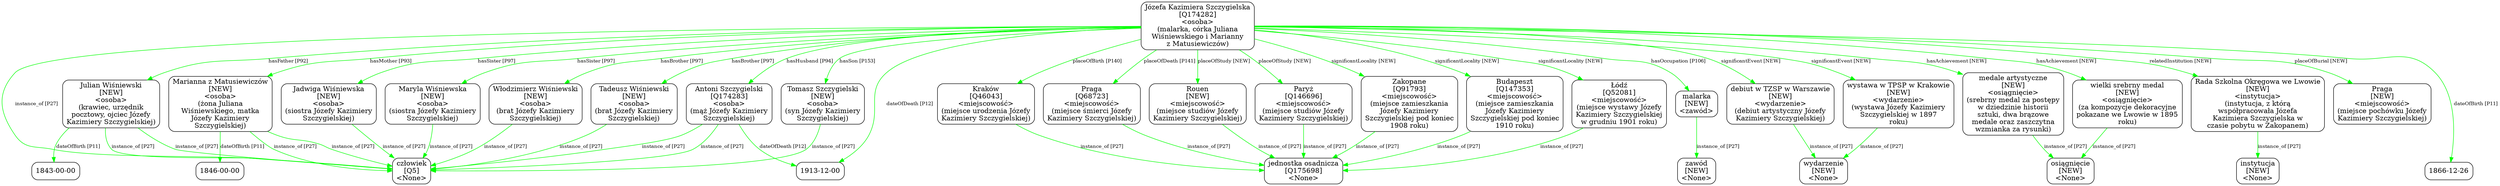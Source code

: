digraph {
	node [shape=box,
		style=rounded
	];
	edge [fontsize=10];
	"Józefa Kazimiera Szczygielska
[Q174282]
<osoba>
(malarka, córka Juliana
Wiśniewskiego i Marianny
z Matusiewiczów)"	[color=black,
		label="Józefa Kazimiera Szczygielska
[Q174282]
<osoba>
(malarka, córka Juliana
Wiśniewskiego i Marianny
z Matusiewiczów)"];
	"Julian Wiśniewski
[NEW]
<osoba>
(krawiec, urzędnik
pocztowy, ojciec Józefy
Kazimiery Szczygielskiej)"	[color=black,
		label="Julian Wiśniewski
[NEW]
<osoba>
(krawiec, urzędnik
pocztowy, ojciec Józefy
Kazimiery Szczygielskiej)"];
	"Józefa Kazimiera Szczygielska
[Q174282]
<osoba>
(malarka, córka Juliana
Wiśniewskiego i Marianny
z Matusiewiczów)" -> "Julian Wiśniewski
[NEW]
<osoba>
(krawiec, urzędnik
pocztowy, ojciec Józefy
Kazimiery Szczygielskiej)"	[color=green,
		label="hasFather [P92]"];
	"Marianna z Matusiewiczów
[NEW]
<osoba>
(żona Juliana
Wiśniewskiego, matka
Józefy Kazimiery
Szczygielskiej)"	[color=black,
		label="Marianna z Matusiewiczów
[NEW]
<osoba>
(żona Juliana
Wiśniewskiego, matka
Józefy Kazimiery
Szczygielskiej)"];
	"Józefa Kazimiera Szczygielska
[Q174282]
<osoba>
(malarka, córka Juliana
Wiśniewskiego i Marianny
z Matusiewiczów)" -> "Marianna z Matusiewiczów
[NEW]
<osoba>
(żona Juliana
Wiśniewskiego, matka
Józefy Kazimiery
Szczygielskiej)"	[color=green,
		label="hasMother [P93]"];
	"Jadwiga Wiśniewska
[NEW]
<osoba>
(siostra Józefy Kazimiery
Szczygielskiej)"	[color=black,
		label="Jadwiga Wiśniewska
[NEW]
<osoba>
(siostra Józefy Kazimiery
Szczygielskiej)"];
	"Józefa Kazimiera Szczygielska
[Q174282]
<osoba>
(malarka, córka Juliana
Wiśniewskiego i Marianny
z Matusiewiczów)" -> "Jadwiga Wiśniewska
[NEW]
<osoba>
(siostra Józefy Kazimiery
Szczygielskiej)"	[color=green,
		label="hasSister [P97]"];
	"Maryla Wiśniewska
[NEW]
<osoba>
(siostra Józefy Kazimiery
Szczygielskiej)"	[color=black,
		label="Maryla Wiśniewska
[NEW]
<osoba>
(siostra Józefy Kazimiery
Szczygielskiej)"];
	"Józefa Kazimiera Szczygielska
[Q174282]
<osoba>
(malarka, córka Juliana
Wiśniewskiego i Marianny
z Matusiewiczów)" -> "Maryla Wiśniewska
[NEW]
<osoba>
(siostra Józefy Kazimiery
Szczygielskiej)"	[color=green,
		label="hasSister [P97]"];
	"Włodzimierz Wiśniewski
[NEW]
<osoba>
(brat Józefy Kazimiery
Szczygielskiej)"	[color=black,
		label="Włodzimierz Wiśniewski
[NEW]
<osoba>
(brat Józefy Kazimiery
Szczygielskiej)"];
	"Józefa Kazimiera Szczygielska
[Q174282]
<osoba>
(malarka, córka Juliana
Wiśniewskiego i Marianny
z Matusiewiczów)" -> "Włodzimierz Wiśniewski
[NEW]
<osoba>
(brat Józefy Kazimiery
Szczygielskiej)"	[color=green,
		label="hasBrother [P97]"];
	"Tadeusz Wiśniewski
[NEW]
<osoba>
(brat Józefy Kazimiery
Szczygielskiej)"	[color=black,
		label="Tadeusz Wiśniewski
[NEW]
<osoba>
(brat Józefy Kazimiery
Szczygielskiej)"];
	"Józefa Kazimiera Szczygielska
[Q174282]
<osoba>
(malarka, córka Juliana
Wiśniewskiego i Marianny
z Matusiewiczów)" -> "Tadeusz Wiśniewski
[NEW]
<osoba>
(brat Józefy Kazimiery
Szczygielskiej)"	[color=green,
		label="hasBrother [P97]"];
	"Kraków
[Q46043]
<miejscowość>
(miejsce urodzenia Józefy
Kazimiery Szczygielskiej)"	[color=black,
		label="Kraków
[Q46043]
<miejscowość>
(miejsce urodzenia Józefy
Kazimiery Szczygielskiej)"];
	"Józefa Kazimiera Szczygielska
[Q174282]
<osoba>
(malarka, córka Juliana
Wiśniewskiego i Marianny
z Matusiewiczów)" -> "Kraków
[Q46043]
<miejscowość>
(miejsce urodzenia Józefy
Kazimiery Szczygielskiej)"	[color=green,
		label="placeOfBirth [P140]"];
	"Praga
[Q68723]
<miejscowość>
(miejsce śmierci Józefy
Kazimiery Szczygielskiej)"	[color=black,
		label="Praga
[Q68723]
<miejscowość>
(miejsce śmierci Józefy
Kazimiery Szczygielskiej)"];
	"Józefa Kazimiera Szczygielska
[Q174282]
<osoba>
(malarka, córka Juliana
Wiśniewskiego i Marianny
z Matusiewiczów)" -> "Praga
[Q68723]
<miejscowość>
(miejsce śmierci Józefy
Kazimiery Szczygielskiej)"	[color=green,
		label="placeOfDeath [P141]"];
	"Antoni Szczygielski
[Q174283]
<osoba>
(mąż Józefy Kazimiery
Szczygielskiej)"	[color=black,
		label="Antoni Szczygielski
[Q174283]
<osoba>
(mąż Józefy Kazimiery
Szczygielskiej)"];
	"Józefa Kazimiera Szczygielska
[Q174282]
<osoba>
(malarka, córka Juliana
Wiśniewskiego i Marianny
z Matusiewiczów)" -> "Antoni Szczygielski
[Q174283]
<osoba>
(mąż Józefy Kazimiery
Szczygielskiej)"	[color=green,
		label="hasHusband [P94]"];
	"Tomasz Szczygielski
[NEW]
<osoba>
(syn Józefy Kazimiery
Szczygielskiej)"	[color=black,
		label="Tomasz Szczygielski
[NEW]
<osoba>
(syn Józefy Kazimiery
Szczygielskiej)"];
	"Józefa Kazimiera Szczygielska
[Q174282]
<osoba>
(malarka, córka Juliana
Wiśniewskiego i Marianny
z Matusiewiczów)" -> "Tomasz Szczygielski
[NEW]
<osoba>
(syn Józefy Kazimiery
Szczygielskiej)"	[color=green,
		label="hasSon [P153]"];
	"malarka
[NEW]
<zawód>"	[color=black,
		label="malarka
[NEW]
<zawód>"];
	"Józefa Kazimiera Szczygielska
[Q174282]
<osoba>
(malarka, córka Juliana
Wiśniewskiego i Marianny
z Matusiewiczów)" -> "malarka
[NEW]
<zawód>"	[color=green,
		label="hasOccupation [P106]"];
	"Rouen
[NEW]
<miejscowość>
(miejsce studiów Józefy
Kazimiery Szczygielskiej)"	[color=black,
		label="Rouen
[NEW]
<miejscowość>
(miejsce studiów Józefy
Kazimiery Szczygielskiej)"];
	"Józefa Kazimiera Szczygielska
[Q174282]
<osoba>
(malarka, córka Juliana
Wiśniewskiego i Marianny
z Matusiewiczów)" -> "Rouen
[NEW]
<miejscowość>
(miejsce studiów Józefy
Kazimiery Szczygielskiej)"	[color=green,
		label="placeOfStudy [NEW]"];
	"Paryż
[Q146696]
<miejscowość>
(miejsce studiów Józefy
Kazimiery Szczygielskiej)"	[color=black,
		label="Paryż
[Q146696]
<miejscowość>
(miejsce studiów Józefy
Kazimiery Szczygielskiej)"];
	"Józefa Kazimiera Szczygielska
[Q174282]
<osoba>
(malarka, córka Juliana
Wiśniewskiego i Marianny
z Matusiewiczów)" -> "Paryż
[Q146696]
<miejscowość>
(miejsce studiów Józefy
Kazimiery Szczygielskiej)"	[color=green,
		label="placeOfStudy [NEW]"];
	"debiut w TZSP w Warszawie
[NEW]
<wydarzenie>
(debiut artystyczny Józefy
Kazimiery Szczygielskiej)"	[color=black,
		label="debiut w TZSP w Warszawie
[NEW]
<wydarzenie>
(debiut artystyczny Józefy
Kazimiery Szczygielskiej)"];
	"Józefa Kazimiera Szczygielska
[Q174282]
<osoba>
(malarka, córka Juliana
Wiśniewskiego i Marianny
z Matusiewiczów)" -> "debiut w TZSP w Warszawie
[NEW]
<wydarzenie>
(debiut artystyczny Józefy
Kazimiery Szczygielskiej)"	[color=green,
		label="significantEvent [NEW]"];
	"medale artystyczne
[NEW]
<osiągnięcie>
(srebrny medal za postępy
w dziedzinie historii
sztuki, dwa brązowe
medale oraz zaszczytna
\
wzmianka za rysunki)"	[color=black,
		label="medale artystyczne
[NEW]
<osiągnięcie>
(srebrny medal za postępy
w dziedzinie historii
sztuki, dwa brązowe
medale oraz zaszczytna
\
wzmianka za rysunki)"];
	"Józefa Kazimiera Szczygielska
[Q174282]
<osoba>
(malarka, córka Juliana
Wiśniewskiego i Marianny
z Matusiewiczów)" -> "medale artystyczne
[NEW]
<osiągnięcie>
(srebrny medal za postępy
w dziedzinie historii
sztuki, dwa brązowe
medale oraz zaszczytna
\
wzmianka za rysunki)"	[color=green,
		label="hasAchievement [NEW]"];
	"Zakopane
[Q91793]
<miejscowość>
(miejsce zamieszkania
Józefy Kazimiery
Szczygielskiej pod koniec
1908 roku)"	[color=black,
		label="Zakopane
[Q91793]
<miejscowość>
(miejsce zamieszkania
Józefy Kazimiery
Szczygielskiej pod koniec
1908 roku)"];
	"Józefa Kazimiera Szczygielska
[Q174282]
<osoba>
(malarka, córka Juliana
Wiśniewskiego i Marianny
z Matusiewiczów)" -> "Zakopane
[Q91793]
<miejscowość>
(miejsce zamieszkania
Józefy Kazimiery
Szczygielskiej pod koniec
1908 roku)"	[color=green,
		label="significantLocality [NEW]"];
	"Budapeszt
[Q147353]
<miejscowość>
(miejsce zamieszkania
Józefy Kazimiery
Szczygielskiej pod koniec
1910 roku)"	[color=black,
		label="Budapeszt
[Q147353]
<miejscowość>
(miejsce zamieszkania
Józefy Kazimiery
Szczygielskiej pod koniec
1910 roku)"];
	"Józefa Kazimiera Szczygielska
[Q174282]
<osoba>
(malarka, córka Juliana
Wiśniewskiego i Marianny
z Matusiewiczów)" -> "Budapeszt
[Q147353]
<miejscowość>
(miejsce zamieszkania
Józefy Kazimiery
Szczygielskiej pod koniec
1910 roku)"	[color=green,
		label="significantLocality [NEW]"];
	"Łódź
[Q52081]
<miejscowość>
(miejsce wystawy Józefy
Kazimiery Szczygielskiej
w grudniu 1901 roku)"	[color=black,
		label="Łódź
[Q52081]
<miejscowość>
(miejsce wystawy Józefy
Kazimiery Szczygielskiej
w grudniu 1901 roku)"];
	"Józefa Kazimiera Szczygielska
[Q174282]
<osoba>
(malarka, córka Juliana
Wiśniewskiego i Marianny
z Matusiewiczów)" -> "Łódź
[Q52081]
<miejscowość>
(miejsce wystawy Józefy
Kazimiery Szczygielskiej
w grudniu 1901 roku)"	[color=green,
		label="significantLocality [NEW]"];
	"wystawa w TPSP w Krakowie
[NEW]
<wydarzenie>
(wystawa Józefy Kazimiery
Szczygielskiej w 1897
roku)"	[color=black,
		label="wystawa w TPSP w Krakowie
[NEW]
<wydarzenie>
(wystawa Józefy Kazimiery
Szczygielskiej w 1897
roku)"];
	"Józefa Kazimiera Szczygielska
[Q174282]
<osoba>
(malarka, córka Juliana
Wiśniewskiego i Marianny
z Matusiewiczów)" -> "wystawa w TPSP w Krakowie
[NEW]
<wydarzenie>
(wystawa Józefy Kazimiery
Szczygielskiej w 1897
roku)"	[color=green,
		label="significantEvent [NEW]"];
	"wielki srebrny medal
[NEW]
<osiągnięcie>
(za kompozycje dekoracyjne
pokazane we Lwowie w 1895
roku)"	[color=black,
		label="wielki srebrny medal
[NEW]
<osiągnięcie>
(za kompozycje dekoracyjne
pokazane we Lwowie w 1895
roku)"];
	"Józefa Kazimiera Szczygielska
[Q174282]
<osoba>
(malarka, córka Juliana
Wiśniewskiego i Marianny
z Matusiewiczów)" -> "wielki srebrny medal
[NEW]
<osiągnięcie>
(za kompozycje dekoracyjne
pokazane we Lwowie w 1895
roku)"	[color=green,
		label="hasAchievement [NEW]"];
	"Rada Szkolna Okręgowa we Lwowie
[NEW]
<instytucja>
(instytucja, z którą
współpracowała Józefa
Kazimiera Szczygielska w
czasie \
pobytu w Zakopanem)"	[color=black,
		label="Rada Szkolna Okręgowa we Lwowie
[NEW]
<instytucja>
(instytucja, z którą
współpracowała Józefa
Kazimiera Szczygielska w
czasie \
pobytu w Zakopanem)"];
	"Józefa Kazimiera Szczygielska
[Q174282]
<osoba>
(malarka, córka Juliana
Wiśniewskiego i Marianny
z Matusiewiczów)" -> "Rada Szkolna Okręgowa we Lwowie
[NEW]
<instytucja>
(instytucja, z którą
współpracowała Józefa
Kazimiera Szczygielska w
czasie \
pobytu w Zakopanem)"	[color=green,
		label="relatedInstitution [NEW]"];
	"Józefa Kazimiera Szczygielska
[Q174282]
<osoba>
(malarka, córka Juliana
Wiśniewskiego i Marianny
z Matusiewiczów)" -> "człowiek
[Q5]
<None>"	[color=green,
		label="instance_of [P27]"];
	"Józefa Kazimiera Szczygielska
[Q174282]
<osoba>
(malarka, córka Juliana
Wiśniewskiego i Marianny
z Matusiewiczów)" -> "1913-12-00"	[color=green,
		label="dateOfDeath [P12]"];
	"Józefa Kazimiera Szczygielska
[Q174282]
<osoba>
(malarka, córka Juliana
Wiśniewskiego i Marianny
z Matusiewiczów)" -> "Praga
[NEW]
<miejscowość>
(miejsce pochówku Józefy
Kazimiery Szczygielskiej)"	[color=green,
		label="placeOfBurial [NEW]",
		minlen=1];
	"Józefa Kazimiera Szczygielska
[Q174282]
<osoba>
(malarka, córka Juliana
Wiśniewskiego i Marianny
z Matusiewiczów)" -> "1866-12-26"	[color=green,
		label="dateOfBirth [P11]",
		minlen=2];
	"Julian Wiśniewski
[NEW]
<osoba>
(krawiec, urzędnik
pocztowy, ojciec Józefy
Kazimiery Szczygielskiej)" -> "człowiek
[Q5]
<None>"	[color=green,
		label="instance_of [P27]"];
	"Julian Wiśniewski
[NEW]
<osoba>
(krawiec, urzędnik
pocztowy, ojciec Józefy
Kazimiery Szczygielskiej)" -> "człowiek
[Q5]
<None>"	[color=green,
		label="instance_of [P27]"];
	"Julian Wiśniewski
[NEW]
<osoba>
(krawiec, urzędnik
pocztowy, ojciec Józefy
Kazimiery Szczygielskiej)" -> "1843-00-00"	[color=green,
		label="dateOfBirth [P11]",
		minlen=1];
	"Marianna z Matusiewiczów
[NEW]
<osoba>
(żona Juliana
Wiśniewskiego, matka
Józefy Kazimiery
Szczygielskiej)" -> "człowiek
[Q5]
<None>"	[color=green,
		label="instance_of [P27]"];
	"Marianna z Matusiewiczów
[NEW]
<osoba>
(żona Juliana
Wiśniewskiego, matka
Józefy Kazimiery
Szczygielskiej)" -> "człowiek
[Q5]
<None>"	[color=green,
		label="instance_of [P27]"];
	"Marianna z Matusiewiczów
[NEW]
<osoba>
(żona Juliana
Wiśniewskiego, matka
Józefy Kazimiery
Szczygielskiej)" -> "1846-00-00"	[color=green,
		label="dateOfBirth [P11]",
		minlen=1];
	"Jadwiga Wiśniewska
[NEW]
<osoba>
(siostra Józefy Kazimiery
Szczygielskiej)" -> "człowiek
[Q5]
<None>"	[color=green,
		label="instance_of [P27]"];
	"Maryla Wiśniewska
[NEW]
<osoba>
(siostra Józefy Kazimiery
Szczygielskiej)" -> "człowiek
[Q5]
<None>"	[color=green,
		label="instance_of [P27]"];
	"Włodzimierz Wiśniewski
[NEW]
<osoba>
(brat Józefy Kazimiery
Szczygielskiej)" -> "człowiek
[Q5]
<None>"	[color=green,
		label="instance_of [P27]"];
	"Tadeusz Wiśniewski
[NEW]
<osoba>
(brat Józefy Kazimiery
Szczygielskiej)" -> "człowiek
[Q5]
<None>"	[color=green,
		label="instance_of [P27]"];
	"Kraków
[Q46043]
<miejscowość>
(miejsce urodzenia Józefy
Kazimiery Szczygielskiej)" -> "jednostka osadnicza
[Q175698]
<None>"	[color=green,
		label="instance_of [P27]"];
	"Praga
[Q68723]
<miejscowość>
(miejsce śmierci Józefy
Kazimiery Szczygielskiej)" -> "jednostka osadnicza
[Q175698]
<None>"	[color=green,
		label="instance_of [P27]"];
	"Antoni Szczygielski
[Q174283]
<osoba>
(mąż Józefy Kazimiery
Szczygielskiej)" -> "człowiek
[Q5]
<None>"	[color=green,
		label="instance_of [P27]"];
	"Antoni Szczygielski
[Q174283]
<osoba>
(mąż Józefy Kazimiery
Szczygielskiej)" -> "człowiek
[Q5]
<None>"	[color=green,
		label="instance_of [P27]"];
	"Antoni Szczygielski
[Q174283]
<osoba>
(mąż Józefy Kazimiery
Szczygielskiej)" -> "1913-12-00"	[color=green,
		label="dateOfDeath [P12]"];
	"Tomasz Szczygielski
[NEW]
<osoba>
(syn Józefy Kazimiery
Szczygielskiej)" -> "człowiek
[Q5]
<None>"	[color=green,
		label="instance_of [P27]"];
	"malarka
[NEW]
<zawód>" -> "zawód
[NEW]
<None>"	[color=green,
		label="instance_of [P27]",
		minlen=1];
	"Rouen
[NEW]
<miejscowość>
(miejsce studiów Józefy
Kazimiery Szczygielskiej)" -> "jednostka osadnicza
[Q175698]
<None>"	[color=green,
		label="instance_of [P27]"];
	"Paryż
[Q146696]
<miejscowość>
(miejsce studiów Józefy
Kazimiery Szczygielskiej)" -> "jednostka osadnicza
[Q175698]
<None>"	[color=green,
		label="instance_of [P27]"];
	"debiut w TZSP w Warszawie
[NEW]
<wydarzenie>
(debiut artystyczny Józefy
Kazimiery Szczygielskiej)" -> "wydarzenie
[NEW]
<None>"	[color=green,
		label="instance_of [P27]"];
	"medale artystyczne
[NEW]
<osiągnięcie>
(srebrny medal za postępy
w dziedzinie historii
sztuki, dwa brązowe
medale oraz zaszczytna
\
wzmianka za rysunki)" -> "osiągnięcie
[NEW]
<None>"	[color=green,
		label="instance_of [P27]"];
	"Zakopane
[Q91793]
<miejscowość>
(miejsce zamieszkania
Józefy Kazimiery
Szczygielskiej pod koniec
1908 roku)" -> "jednostka osadnicza
[Q175698]
<None>"	[color=green,
		label="instance_of [P27]"];
	"Budapeszt
[Q147353]
<miejscowość>
(miejsce zamieszkania
Józefy Kazimiery
Szczygielskiej pod koniec
1910 roku)" -> "jednostka osadnicza
[Q175698]
<None>"	[color=green,
		label="instance_of [P27]"];
	"Łódź
[Q52081]
<miejscowość>
(miejsce wystawy Józefy
Kazimiery Szczygielskiej
w grudniu 1901 roku)" -> "jednostka osadnicza
[Q175698]
<None>"	[color=green,
		label="instance_of [P27]"];
	"wystawa w TPSP w Krakowie
[NEW]
<wydarzenie>
(wystawa Józefy Kazimiery
Szczygielskiej w 1897
roku)" -> "wydarzenie
[NEW]
<None>"	[color=green,
		label="instance_of [P27]"];
	"wielki srebrny medal
[NEW]
<osiągnięcie>
(za kompozycje dekoracyjne
pokazane we Lwowie w 1895
roku)" -> "osiągnięcie
[NEW]
<None>"	[color=green,
		label="instance_of [P27]"];
	"Rada Szkolna Okręgowa we Lwowie
[NEW]
<instytucja>
(instytucja, z którą
współpracowała Józefa
Kazimiera Szczygielska w
czasie \
pobytu w Zakopanem)" -> "instytucja
[NEW]
<None>"	[color=green,
		label="instance_of [P27]",
		minlen=1];
}
